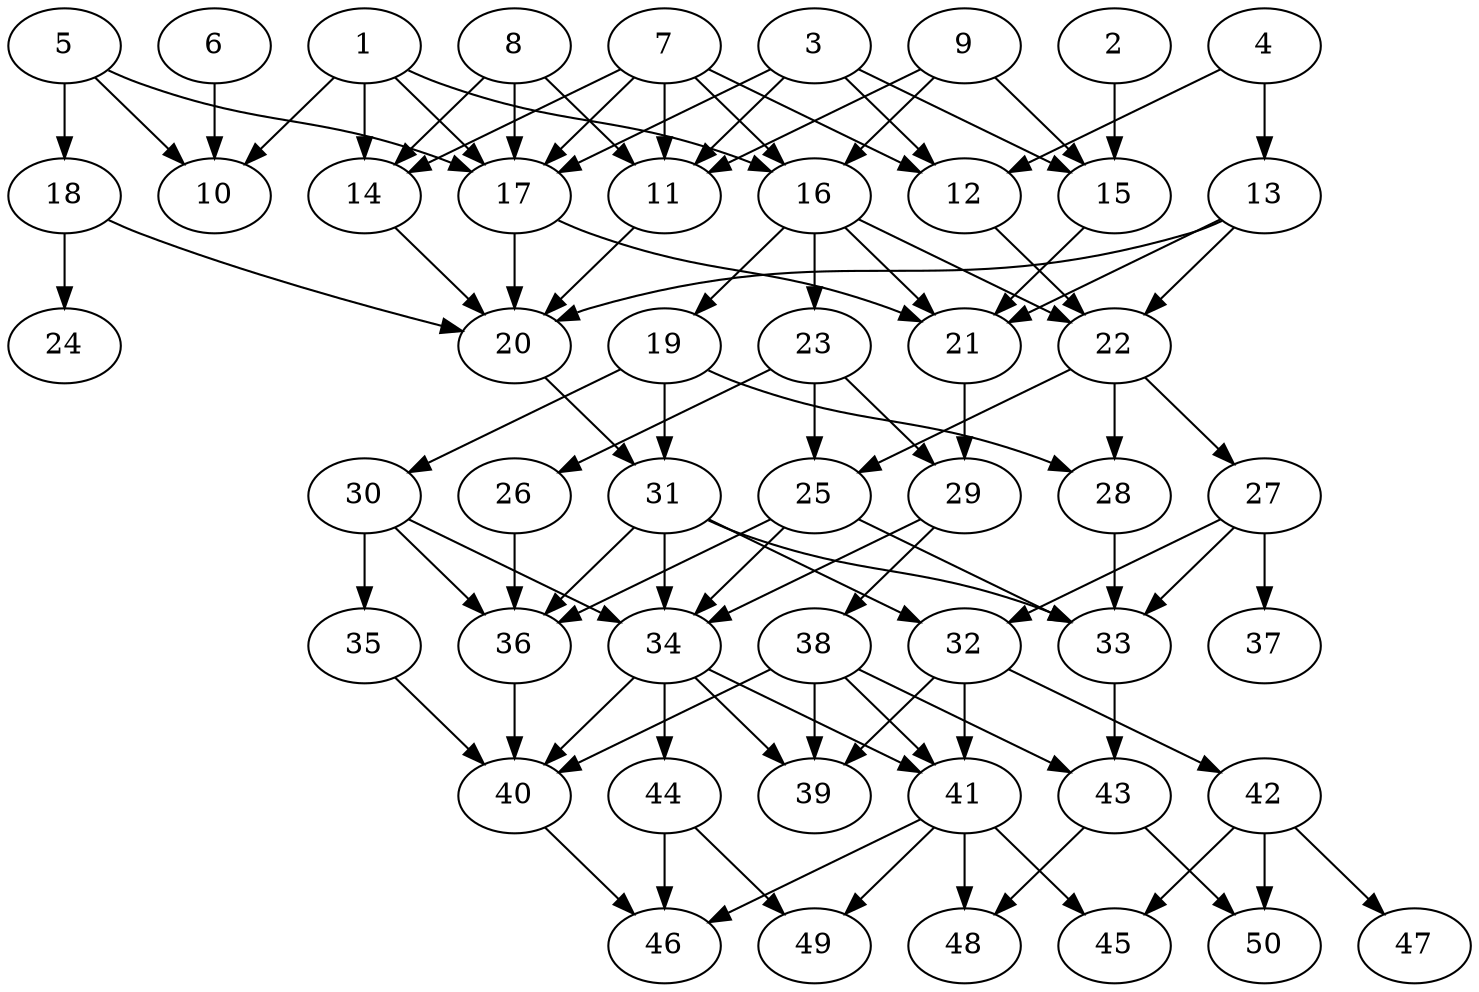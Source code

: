 // DAG automatically generated by daggen at Fri Jul 29 10:10:31 2022
// ./daggen --dot -n 50 --ccr 0.5 --fat 0.5 --regular 0.5 --density 0.5 -o data/50/random_50_17.gv 
digraph G {
  1 [compute_size="8589934592", trans_size="6501", result_size="70656", ram="39045332",alpha="0.00"]
  1 -> 10 [size ="70656"]
  1 -> 14 [size ="70656"]
  1 -> 16 [size ="70656"]
  1 -> 17 [size ="70656"]
  2 [compute_size="726439746622", trans_size="496528", result_size="1024", ram="38208084",alpha="0.11"]
  2 -> 15 [size ="1024"]
  3 [compute_size="687007019348", trans_size="1045020", result_size="91136", ram="49573296",alpha="0.06"]
  3 -> 11 [size ="91136"]
  3 -> 12 [size ="91136"]
  3 -> 15 [size ="91136"]
  3 -> 17 [size ="91136"]
  4 [compute_size="44285463235", trans_size="746290", result_size="29696", ram="30579282",alpha="0.09"]
  4 -> 12 [size ="29696"]
  4 -> 13 [size ="29696"]
  5 [compute_size="80176657218", trans_size="240902", result_size="29696", ram="41942448",alpha="0.17"]
  5 -> 10 [size ="29696"]
  5 -> 17 [size ="29696"]
  5 -> 18 [size ="29696"]
  6 [compute_size="9884329509", trans_size="635592", result_size="1024", ram="25819980",alpha="0.03"]
  6 -> 10 [size ="1024"]
  7 [compute_size="1073741824000", trans_size="327279", result_size="1024", ram="34651764",alpha="0.10"]
  7 -> 11 [size ="1024"]
  7 -> 12 [size ="1024"]
  7 -> 14 [size ="1024"]
  7 -> 16 [size ="1024"]
  7 -> 17 [size ="1024"]
  8 [compute_size="806602917952", trans_size="1019583", result_size="91136", ram="46578768",alpha="0.17"]
  8 -> 11 [size ="91136"]
  8 -> 14 [size ="91136"]
  8 -> 17 [size ="91136"]
  9 [compute_size="1073741824000", trans_size="361197", result_size="1024", ram="42358016",alpha="0.18"]
  9 -> 11 [size ="1024"]
  9 -> 15 [size ="1024"]
  9 -> 16 [size ="1024"]
  10 [compute_size="15337493925", trans_size="294006", result_size="0", ram="47456336",alpha="0.07"]
  11 [compute_size="2601724122", trans_size="420230", result_size="74752", ram="45044824",alpha="0.08"]
  11 -> 20 [size ="74752"]
  12 [compute_size="231928233984", trans_size="262365", result_size="13312", ram="4286086",alpha="0.14"]
  12 -> 22 [size ="13312"]
  13 [compute_size="16647157078", trans_size="727036", result_size="13312", ram="50153632",alpha="0.09"]
  13 -> 20 [size ="13312"]
  13 -> 21 [size ="13312"]
  13 -> 22 [size ="13312"]
  14 [compute_size="1073741824000", trans_size="717597", result_size="1024", ram="5748682",alpha="0.16"]
  14 -> 20 [size ="1024"]
  15 [compute_size="10784579953", trans_size="604656", result_size="1024", ram="45741600",alpha="0.15"]
  15 -> 21 [size ="1024"]
  16 [compute_size="517092301996", trans_size="821464", result_size="1024", ram="30704644",alpha="0.19"]
  16 -> 19 [size ="1024"]
  16 -> 21 [size ="1024"]
  16 -> 22 [size ="1024"]
  16 -> 23 [size ="1024"]
  17 [compute_size="7030794035", trans_size="643504", result_size="1024", ram="13822686",alpha="0.01"]
  17 -> 20 [size ="1024"]
  17 -> 21 [size ="1024"]
  18 [compute_size="525524444027", trans_size="323126", result_size="1024", ram="32181948",alpha="0.05"]
  18 -> 20 [size ="1024"]
  18 -> 24 [size ="1024"]
  19 [compute_size="104227603638", trans_size="211786", result_size="13312", ram="1506123",alpha="0.20"]
  19 -> 28 [size ="13312"]
  19 -> 30 [size ="13312"]
  19 -> 31 [size ="13312"]
  20 [compute_size="761506981511", trans_size="198975", result_size="1024", ram="22852768",alpha="0.10"]
  20 -> 31 [size ="1024"]
  21 [compute_size="2572332446", trans_size="856753", result_size="74752", ram="41774256",alpha="0.04"]
  21 -> 29 [size ="74752"]
  22 [compute_size="29397131789", trans_size="962189", result_size="70656", ram="7185160",alpha="0.01"]
  22 -> 25 [size ="70656"]
  22 -> 27 [size ="70656"]
  22 -> 28 [size ="70656"]
  23 [compute_size="368293445632", trans_size="474762", result_size="9216", ram="46711884",alpha="0.13"]
  23 -> 25 [size ="9216"]
  23 -> 26 [size ="9216"]
  23 -> 29 [size ="9216"]
  24 [compute_size="12993675240", trans_size="17389", result_size="0", ram="41843196",alpha="0.02"]
  25 [compute_size="574498081509", trans_size="729944", result_size="54272", ram="15851931",alpha="0.17"]
  25 -> 33 [size ="54272"]
  25 -> 34 [size ="54272"]
  25 -> 36 [size ="54272"]
  26 [compute_size="549755813888", trans_size="734579", result_size="91136", ram="5507588",alpha="0.04"]
  26 -> 36 [size ="91136"]
  27 [compute_size="19639281547", trans_size="161345", result_size="9216", ram="49819780",alpha="0.12"]
  27 -> 32 [size ="9216"]
  27 -> 33 [size ="9216"]
  27 -> 37 [size ="9216"]
  28 [compute_size="97773682520", trans_size="177520", result_size="29696", ram="44440700",alpha="0.10"]
  28 -> 33 [size ="29696"]
  29 [compute_size="8733940028", trans_size="950002", result_size="70656", ram="44774412",alpha="0.02"]
  29 -> 34 [size ="70656"]
  29 -> 38 [size ="70656"]
  30 [compute_size="515412891554", trans_size="992798", result_size="9216", ram="25549096",alpha="0.06"]
  30 -> 34 [size ="9216"]
  30 -> 35 [size ="9216"]
  30 -> 36 [size ="9216"]
  31 [compute_size="2141375058", trans_size="759130", result_size="70656", ram="38412052",alpha="0.15"]
  31 -> 32 [size ="70656"]
  31 -> 33 [size ="70656"]
  31 -> 34 [size ="70656"]
  31 -> 36 [size ="70656"]
  32 [compute_size="190026984472", trans_size="67639", result_size="1024", ram="18016544",alpha="0.06"]
  32 -> 39 [size ="1024"]
  32 -> 41 [size ="1024"]
  32 -> 42 [size ="1024"]
  33 [compute_size="50604980481", trans_size="1034078", result_size="1024", ram="19784580",alpha="0.13"]
  33 -> 43 [size ="1024"]
  34 [compute_size="166379707816", trans_size="992982", result_size="13312", ram="10248833",alpha="0.01"]
  34 -> 39 [size ="13312"]
  34 -> 40 [size ="13312"]
  34 -> 41 [size ="13312"]
  34 -> 44 [size ="13312"]
  35 [compute_size="7632336103", trans_size="409556", result_size="1024", ram="7577833",alpha="0.03"]
  35 -> 40 [size ="1024"]
  36 [compute_size="782757789696", trans_size="647928", result_size="54272", ram="11261898",alpha="0.19"]
  36 -> 40 [size ="54272"]
  37 [compute_size="460241544238", trans_size="975900", result_size="0", ram="28296972",alpha="0.09"]
  38 [compute_size="8589934592", trans_size="352165", result_size="70656", ram="20396220",alpha="0.03"]
  38 -> 39 [size ="70656"]
  38 -> 40 [size ="70656"]
  38 -> 41 [size ="70656"]
  38 -> 43 [size ="70656"]
  39 [compute_size="79582220618", trans_size="446160", result_size="0", ram="18733610",alpha="0.13"]
  40 [compute_size="3667127301", trans_size="188443", result_size="29696", ram="6792358",alpha="0.03"]
  40 -> 46 [size ="29696"]
  41 [compute_size="5230193946", trans_size="677877", result_size="9216", ram="46157064",alpha="0.02"]
  41 -> 45 [size ="9216"]
  41 -> 46 [size ="9216"]
  41 -> 48 [size ="9216"]
  41 -> 49 [size ="9216"]
  42 [compute_size="68719476736", trans_size="228102", result_size="74752", ram="42004920",alpha="0.06"]
  42 -> 45 [size ="74752"]
  42 -> 47 [size ="74752"]
  42 -> 50 [size ="74752"]
  43 [compute_size="22497883002", trans_size="869342", result_size="9216", ram="20520756",alpha="0.10"]
  43 -> 48 [size ="9216"]
  43 -> 50 [size ="9216"]
  44 [compute_size="4260641560", trans_size="676980", result_size="9216", ram="38663860",alpha="0.08"]
  44 -> 46 [size ="9216"]
  44 -> 49 [size ="9216"]
  45 [compute_size="7401488474", trans_size="250116", result_size="0", ram="31253116",alpha="0.08"]
  46 [compute_size="22525102562", trans_size="228274", result_size="0", ram="50429296",alpha="0.19"]
  47 [compute_size="108467309772", trans_size="338312", result_size="0", ram="15084808",alpha="0.09"]
  48 [compute_size="62348812872", trans_size="313703", result_size="0", ram="16518018",alpha="0.17"]
  49 [compute_size="11697111005", trans_size="683606", result_size="0", ram="13262441",alpha="0.18"]
  50 [compute_size="342424615239", trans_size="520078", result_size="0", ram="2682715",alpha="0.12"]
}